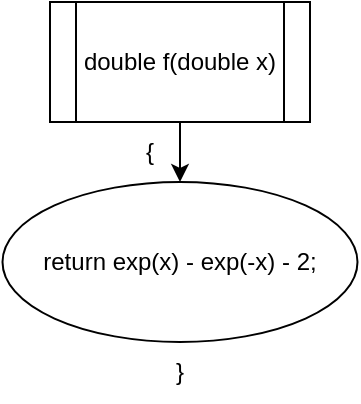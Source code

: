 <mxfile version="25.0.3">
  <diagram name="Страница — 1" id="RLgaj-ISaTxDurFNdkSA">
    <mxGraphModel dx="922" dy="574" grid="1" gridSize="10" guides="1" tooltips="1" connect="1" arrows="1" fold="1" page="1" pageScale="1" pageWidth="827" pageHeight="1169" math="0" shadow="0">
      <root>
        <mxCell id="0" />
        <mxCell id="1" parent="0" />
        <mxCell id="lL82PYuvzp6JTuAGO124-3" value="" style="edgeStyle=orthogonalEdgeStyle;rounded=0;orthogonalLoop=1;jettySize=auto;html=1;" edge="1" parent="1" source="lL82PYuvzp6JTuAGO124-1" target="lL82PYuvzp6JTuAGO124-2">
          <mxGeometry relative="1" as="geometry" />
        </mxCell>
        <mxCell id="lL82PYuvzp6JTuAGO124-1" value="double f(double x)" style="shape=process;whiteSpace=wrap;html=1;backgroundOutline=1;" vertex="1" parent="1">
          <mxGeometry x="340" width="130" height="60" as="geometry" />
        </mxCell>
        <mxCell id="lL82PYuvzp6JTuAGO124-2" value="return exp(x) - exp(-x) - 2;" style="ellipse;whiteSpace=wrap;html=1;" vertex="1" parent="1">
          <mxGeometry x="316.25" y="90" width="177.5" height="80" as="geometry" />
        </mxCell>
        <mxCell id="lL82PYuvzp6JTuAGO124-4" value="{" style="text;html=1;align=center;verticalAlign=middle;whiteSpace=wrap;rounded=0;" vertex="1" parent="1">
          <mxGeometry x="360" y="60" width="60" height="30" as="geometry" />
        </mxCell>
        <mxCell id="lL82PYuvzp6JTuAGO124-5" value="}" style="text;html=1;align=center;verticalAlign=middle;whiteSpace=wrap;rounded=0;" vertex="1" parent="1">
          <mxGeometry x="375" y="170" width="60" height="30" as="geometry" />
        </mxCell>
      </root>
    </mxGraphModel>
  </diagram>
</mxfile>
